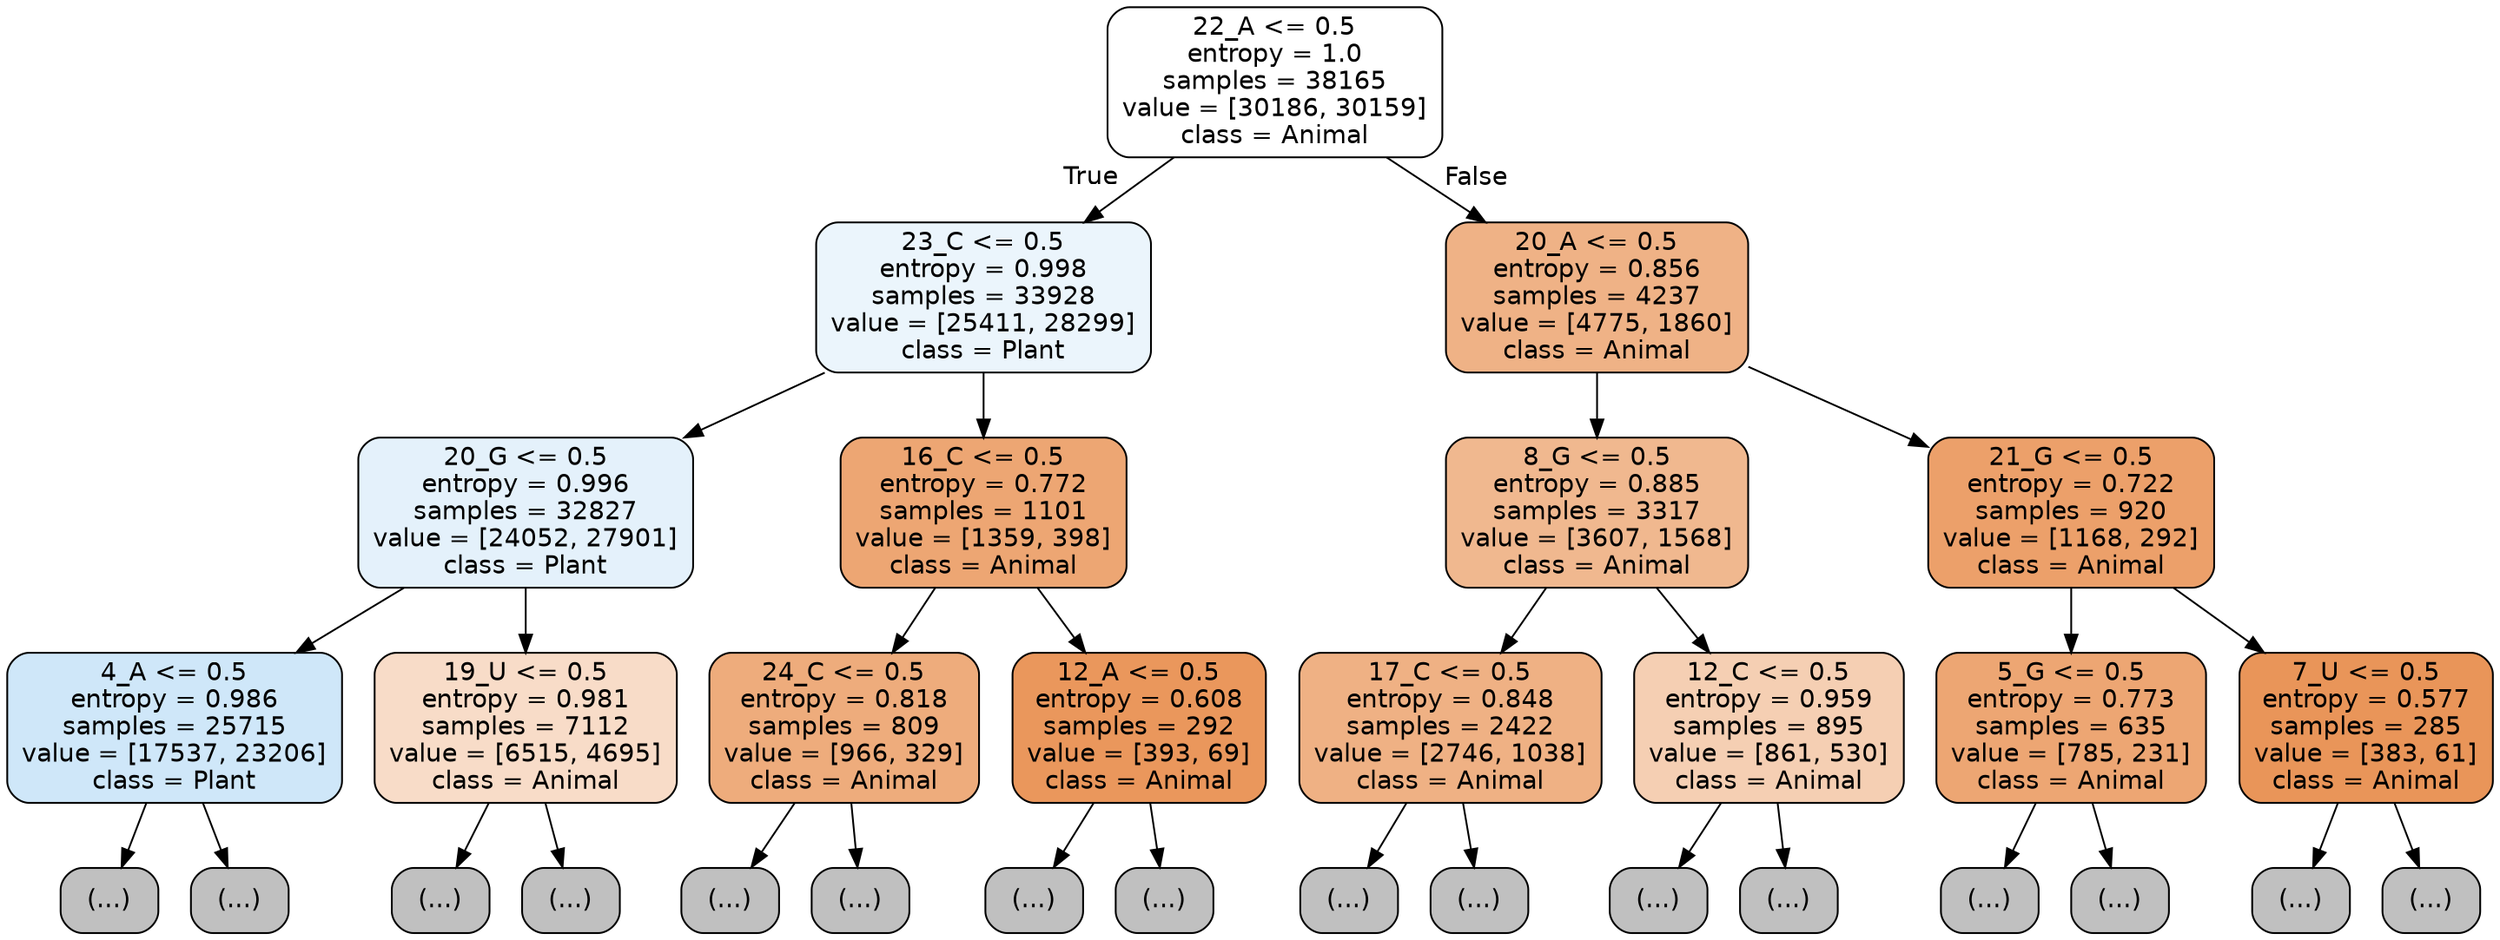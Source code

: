 digraph Tree {
node [shape=box, style="filled, rounded", color="black", fontname="helvetica"] ;
edge [fontname="helvetica"] ;
0 [label="22_A <= 0.5\nentropy = 1.0\nsamples = 38165\nvalue = [30186, 30159]\nclass = Animal", fillcolor="#ffffff"] ;
1 [label="23_C <= 0.5\nentropy = 0.998\nsamples = 33928\nvalue = [25411, 28299]\nclass = Plant", fillcolor="#ebf5fc"] ;
0 -> 1 [labeldistance=2.5, labelangle=45, headlabel="True"] ;
2 [label="20_G <= 0.5\nentropy = 0.996\nsamples = 32827\nvalue = [24052, 27901]\nclass = Plant", fillcolor="#e4f1fb"] ;
1 -> 2 ;
3 [label="4_A <= 0.5\nentropy = 0.986\nsamples = 25715\nvalue = [17537, 23206]\nclass = Plant", fillcolor="#cfe7f9"] ;
2 -> 3 ;
4 [label="(...)", fillcolor="#C0C0C0"] ;
3 -> 4 ;
8507 [label="(...)", fillcolor="#C0C0C0"] ;
3 -> 8507 ;
11040 [label="19_U <= 0.5\nentropy = 0.981\nsamples = 7112\nvalue = [6515, 4695]\nclass = Animal", fillcolor="#f8dcc8"] ;
2 -> 11040 ;
11041 [label="(...)", fillcolor="#C0C0C0"] ;
11040 -> 11041 ;
13386 [label="(...)", fillcolor="#C0C0C0"] ;
11040 -> 13386 ;
14583 [label="16_C <= 0.5\nentropy = 0.772\nsamples = 1101\nvalue = [1359, 398]\nclass = Animal", fillcolor="#eda673"] ;
1 -> 14583 ;
14584 [label="24_C <= 0.5\nentropy = 0.818\nsamples = 809\nvalue = [966, 329]\nclass = Animal", fillcolor="#eeac7c"] ;
14583 -> 14584 ;
14585 [label="(...)", fillcolor="#C0C0C0"] ;
14584 -> 14585 ;
14944 [label="(...)", fillcolor="#C0C0C0"] ;
14584 -> 14944 ;
14993 [label="12_A <= 0.5\nentropy = 0.608\nsamples = 292\nvalue = [393, 69]\nclass = Animal", fillcolor="#ea975c"] ;
14583 -> 14993 ;
14994 [label="(...)", fillcolor="#C0C0C0"] ;
14993 -> 14994 ;
15059 [label="(...)", fillcolor="#C0C0C0"] ;
14993 -> 15059 ;
15094 [label="20_A <= 0.5\nentropy = 0.856\nsamples = 4237\nvalue = [4775, 1860]\nclass = Animal", fillcolor="#efb286"] ;
0 -> 15094 [labeldistance=2.5, labelangle=-45, headlabel="False"] ;
15095 [label="8_G <= 0.5\nentropy = 0.885\nsamples = 3317\nvalue = [3607, 1568]\nclass = Animal", fillcolor="#f0b88f"] ;
15094 -> 15095 ;
15096 [label="17_C <= 0.5\nentropy = 0.848\nsamples = 2422\nvalue = [2746, 1038]\nclass = Animal", fillcolor="#efb184"] ;
15095 -> 15096 ;
15097 [label="(...)", fillcolor="#C0C0C0"] ;
15096 -> 15097 ;
15926 [label="(...)", fillcolor="#C0C0C0"] ;
15096 -> 15926 ;
16157 [label="12_C <= 0.5\nentropy = 0.959\nsamples = 895\nvalue = [861, 530]\nclass = Animal", fillcolor="#f5cfb3"] ;
15095 -> 16157 ;
16158 [label="(...)", fillcolor="#C0C0C0"] ;
16157 -> 16158 ;
16475 [label="(...)", fillcolor="#C0C0C0"] ;
16157 -> 16475 ;
16558 [label="21_G <= 0.5\nentropy = 0.722\nsamples = 920\nvalue = [1168, 292]\nclass = Animal", fillcolor="#eca06a"] ;
15094 -> 16558 ;
16559 [label="5_G <= 0.5\nentropy = 0.773\nsamples = 635\nvalue = [785, 231]\nclass = Animal", fillcolor="#eda673"] ;
16558 -> 16559 ;
16560 [label="(...)", fillcolor="#C0C0C0"] ;
16559 -> 16560 ;
16819 [label="(...)", fillcolor="#C0C0C0"] ;
16559 -> 16819 ;
16924 [label="7_U <= 0.5\nentropy = 0.577\nsamples = 285\nvalue = [383, 61]\nclass = Animal", fillcolor="#e99559"] ;
16558 -> 16924 ;
16925 [label="(...)", fillcolor="#C0C0C0"] ;
16924 -> 16925 ;
16994 [label="(...)", fillcolor="#C0C0C0"] ;
16924 -> 16994 ;
}